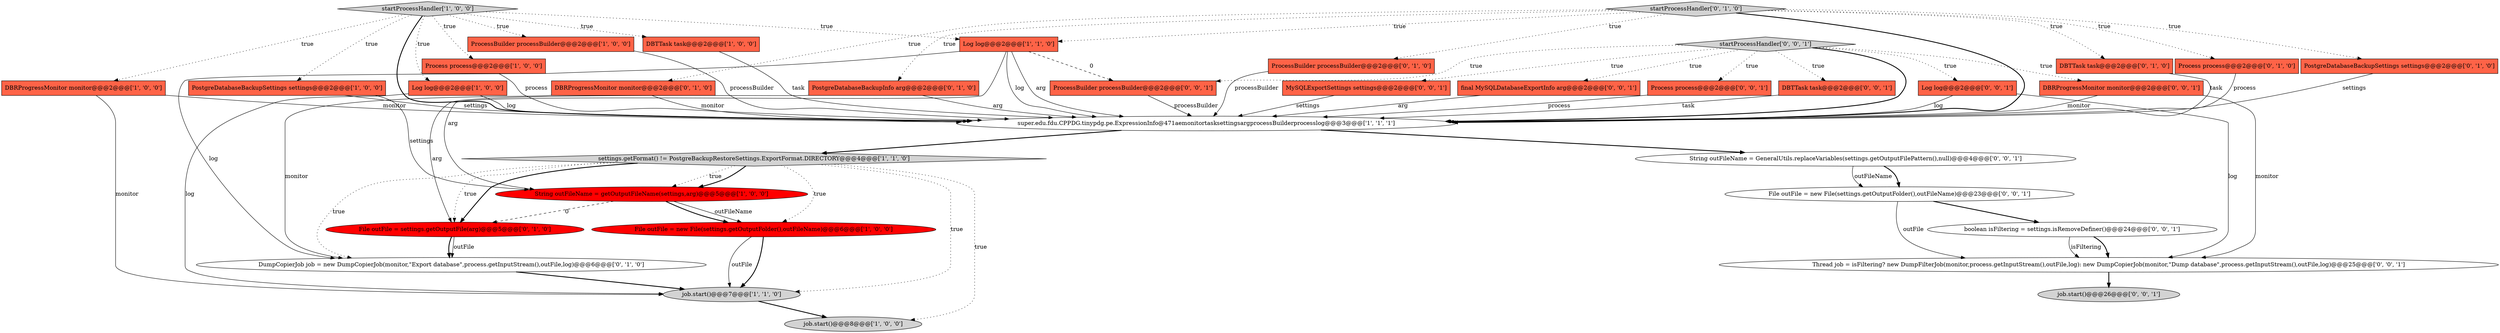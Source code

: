 digraph {
33 [style = filled, label = "MySQLExportSettings settings@@@2@@@['0', '0', '1']", fillcolor = tomato, shape = box image = "AAA0AAABBB3BBB"];
12 [style = filled, label = "Log log@@@2@@@['1', '1', '0']", fillcolor = tomato, shape = box image = "AAA0AAABBB1BBB"];
35 [style = filled, label = "File outFile = new File(settings.getOutputFolder(),outFileName)@@@23@@@['0', '0', '1']", fillcolor = white, shape = ellipse image = "AAA0AAABBB3BBB"];
23 [style = filled, label = "String outFileName = GeneralUtils.replaceVariables(settings.getOutputFilePattern(),null)@@@4@@@['0', '0', '1']", fillcolor = white, shape = ellipse image = "AAA0AAABBB3BBB"];
24 [style = filled, label = "final MySQLDatabaseExportInfo arg@@@2@@@['0', '0', '1']", fillcolor = tomato, shape = box image = "AAA0AAABBB3BBB"];
25 [style = filled, label = "boolean isFiltering = settings.isRemoveDefiner()@@@24@@@['0', '0', '1']", fillcolor = white, shape = ellipse image = "AAA0AAABBB3BBB"];
17 [style = filled, label = "DBTTask task@@@2@@@['0', '1', '0']", fillcolor = tomato, shape = box image = "AAA0AAABBB2BBB"];
31 [style = filled, label = "Process process@@@2@@@['0', '0', '1']", fillcolor = tomato, shape = box image = "AAA0AAABBB3BBB"];
14 [style = filled, label = "PostgreDatabaseBackupInfo arg@@@2@@@['0', '1', '0']", fillcolor = tomato, shape = box image = "AAA0AAABBB2BBB"];
29 [style = filled, label = "DBTTask task@@@2@@@['0', '0', '1']", fillcolor = tomato, shape = box image = "AAA0AAABBB3BBB"];
21 [style = filled, label = "Process process@@@2@@@['0', '1', '0']", fillcolor = tomato, shape = box image = "AAA0AAABBB2BBB"];
19 [style = filled, label = "DBRProgressMonitor monitor@@@2@@@['0', '1', '0']", fillcolor = tomato, shape = box image = "AAA0AAABBB2BBB"];
15 [style = filled, label = "PostgreDatabaseBackupSettings settings@@@2@@@['0', '1', '0']", fillcolor = tomato, shape = box image = "AAA0AAABBB2BBB"];
20 [style = filled, label = "ProcessBuilder processBuilder@@@2@@@['0', '1', '0']", fillcolor = tomato, shape = box image = "AAA0AAABBB2BBB"];
18 [style = filled, label = "File outFile = settings.getOutputFile(arg)@@@5@@@['0', '1', '0']", fillcolor = red, shape = ellipse image = "AAA1AAABBB2BBB"];
8 [style = filled, label = "super.edu.fdu.CPPDG.tinypdg.pe.ExpressionInfo@471aemonitortasksettingsargprocessBuilderprocesslog@@@3@@@['1', '1', '1']", fillcolor = white, shape = ellipse image = "AAA0AAABBB1BBB"];
5 [style = filled, label = "Process process@@@2@@@['1', '0', '0']", fillcolor = tomato, shape = box image = "AAA0AAABBB1BBB"];
22 [style = filled, label = "DumpCopierJob job = new DumpCopierJob(monitor,\"Export database\",process.getInputStream(),outFile,log)@@@6@@@['0', '1', '0']", fillcolor = white, shape = ellipse image = "AAA0AAABBB2BBB"];
9 [style = filled, label = "startProcessHandler['1', '0', '0']", fillcolor = lightgray, shape = diamond image = "AAA0AAABBB1BBB"];
1 [style = filled, label = "String outFileName = getOutputFileName(settings,arg)@@@5@@@['1', '0', '0']", fillcolor = red, shape = ellipse image = "AAA1AAABBB1BBB"];
3 [style = filled, label = "ProcessBuilder processBuilder@@@2@@@['1', '0', '0']", fillcolor = tomato, shape = box image = "AAA0AAABBB1BBB"];
26 [style = filled, label = "startProcessHandler['0', '0', '1']", fillcolor = lightgray, shape = diamond image = "AAA0AAABBB3BBB"];
16 [style = filled, label = "startProcessHandler['0', '1', '0']", fillcolor = lightgray, shape = diamond image = "AAA0AAABBB2BBB"];
34 [style = filled, label = "ProcessBuilder processBuilder@@@2@@@['0', '0', '1']", fillcolor = tomato, shape = box image = "AAA0AAABBB3BBB"];
27 [style = filled, label = "Log log@@@2@@@['0', '0', '1']", fillcolor = tomato, shape = box image = "AAA0AAABBB3BBB"];
4 [style = filled, label = "DBRProgressMonitor monitor@@@2@@@['1', '0', '0']", fillcolor = tomato, shape = box image = "AAA0AAABBB1BBB"];
28 [style = filled, label = "DBRProgressMonitor monitor@@@2@@@['0', '0', '1']", fillcolor = tomato, shape = box image = "AAA0AAABBB3BBB"];
2 [style = filled, label = "File outFile = new File(settings.getOutputFolder(),outFileName)@@@6@@@['1', '0', '0']", fillcolor = red, shape = ellipse image = "AAA1AAABBB1BBB"];
13 [style = filled, label = "job.start()@@@7@@@['1', '1', '0']", fillcolor = lightgray, shape = ellipse image = "AAA0AAABBB1BBB"];
32 [style = filled, label = "job.start()@@@26@@@['0', '0', '1']", fillcolor = lightgray, shape = ellipse image = "AAA0AAABBB3BBB"];
0 [style = filled, label = "Log log@@@2@@@['1', '0', '0']", fillcolor = tomato, shape = box image = "AAA0AAABBB1BBB"];
30 [style = filled, label = "Thread job = isFiltering? new DumpFilterJob(monitor,process.getInputStream(),outFile,log): new DumpCopierJob(monitor,\"Dump database\",process.getInputStream(),outFile,log)@@@25@@@['0', '0', '1']", fillcolor = white, shape = ellipse image = "AAA0AAABBB3BBB"];
10 [style = filled, label = "PostgreDatabaseBackupSettings settings@@@2@@@['1', '0', '0']", fillcolor = tomato, shape = box image = "AAA0AAABBB1BBB"];
6 [style = filled, label = "settings.getFormat() != PostgreBackupRestoreSettings.ExportFormat.DIRECTORY@@@4@@@['1', '1', '0']", fillcolor = lightgray, shape = diamond image = "AAA0AAABBB1BBB"];
7 [style = filled, label = "DBTTask task@@@2@@@['1', '0', '0']", fillcolor = tomato, shape = box image = "AAA0AAABBB1BBB"];
11 [style = filled, label = "job.start()@@@8@@@['1', '0', '0']", fillcolor = lightgray, shape = ellipse image = "AAA0AAABBB1BBB"];
16->19 [style = dotted, label="true"];
5->8 [style = solid, label="process"];
19->22 [style = solid, label="monitor"];
9->12 [style = dotted, label="true"];
9->0 [style = dotted, label="true"];
16->12 [style = dotted, label="true"];
0->13 [style = solid, label="log"];
12->8 [style = solid, label="arg"];
19->8 [style = solid, label="monitor"];
8->23 [style = bold, label=""];
26->33 [style = dotted, label="true"];
16->8 [style = bold, label=""];
26->34 [style = dotted, label="true"];
6->18 [style = bold, label=""];
25->30 [style = bold, label=""];
26->27 [style = dotted, label="true"];
31->8 [style = solid, label="process"];
6->13 [style = dotted, label="true"];
17->8 [style = solid, label="task"];
20->8 [style = solid, label="processBuilder"];
7->8 [style = solid, label="task"];
29->8 [style = solid, label="task"];
27->30 [style = solid, label="log"];
6->1 [style = dotted, label="true"];
16->17 [style = dotted, label="true"];
16->15 [style = dotted, label="true"];
16->20 [style = dotted, label="true"];
30->32 [style = bold, label=""];
8->6 [style = bold, label=""];
26->8 [style = bold, label=""];
1->18 [style = dashed, label="0"];
28->8 [style = solid, label="monitor"];
6->22 [style = dotted, label="true"];
4->8 [style = solid, label="monitor"];
28->30 [style = solid, label="monitor"];
9->8 [style = bold, label=""];
21->8 [style = solid, label="process"];
25->30 [style = solid, label="isFiltering"];
13->11 [style = bold, label=""];
2->13 [style = bold, label=""];
35->25 [style = bold, label=""];
23->35 [style = bold, label=""];
6->1 [style = bold, label=""];
1->2 [style = solid, label="outFileName"];
26->31 [style = dotted, label="true"];
4->13 [style = solid, label="monitor"];
18->22 [style = bold, label=""];
12->22 [style = solid, label="log"];
6->2 [style = dotted, label="true"];
6->18 [style = dotted, label="true"];
23->35 [style = solid, label="outFileName"];
35->30 [style = solid, label="outFile"];
3->8 [style = solid, label="processBuilder"];
15->8 [style = solid, label="settings"];
26->28 [style = dotted, label="true"];
33->8 [style = solid, label="settings"];
12->8 [style = solid, label="log"];
16->14 [style = dotted, label="true"];
14->18 [style = solid, label="arg"];
18->22 [style = solid, label="outFile"];
26->24 [style = dotted, label="true"];
14->8 [style = solid, label="arg"];
24->8 [style = solid, label="arg"];
27->8 [style = solid, label="log"];
9->4 [style = dotted, label="true"];
16->21 [style = dotted, label="true"];
26->29 [style = dotted, label="true"];
0->8 [style = solid, label="log"];
1->2 [style = bold, label=""];
6->11 [style = dotted, label="true"];
9->7 [style = dotted, label="true"];
34->8 [style = solid, label="processBuilder"];
9->10 [style = dotted, label="true"];
10->1 [style = solid, label="settings"];
12->34 [style = dashed, label="0"];
10->8 [style = solid, label="settings"];
9->3 [style = dotted, label="true"];
22->13 [style = bold, label=""];
12->1 [style = solid, label="arg"];
2->13 [style = solid, label="outFile"];
9->5 [style = dotted, label="true"];
}
